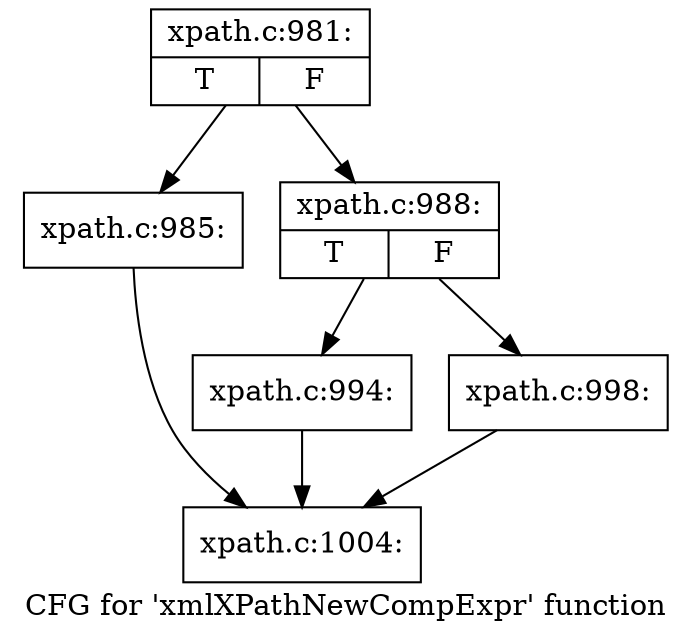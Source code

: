 digraph "CFG for 'xmlXPathNewCompExpr' function" {
	label="CFG for 'xmlXPathNewCompExpr' function";

	Node0x55e6b2aec3a0 [shape=record,label="{xpath.c:981:|{<s0>T|<s1>F}}"];
	Node0x55e6b2aec3a0 -> Node0x55e6b2af5960;
	Node0x55e6b2aec3a0 -> Node0x55e6b2afea90;
	Node0x55e6b2af5960 [shape=record,label="{xpath.c:985:}"];
	Node0x55e6b2af5960 -> Node0x55e6b2aec3f0;
	Node0x55e6b2afea90 [shape=record,label="{xpath.c:988:|{<s0>T|<s1>F}}"];
	Node0x55e6b2afea90 -> Node0x55e6b2affe70;
	Node0x55e6b2afea90 -> Node0x55e6b2affec0;
	Node0x55e6b2affe70 [shape=record,label="{xpath.c:994:}"];
	Node0x55e6b2affe70 -> Node0x55e6b2aec3f0;
	Node0x55e6b2affec0 [shape=record,label="{xpath.c:998:}"];
	Node0x55e6b2affec0 -> Node0x55e6b2aec3f0;
	Node0x55e6b2aec3f0 [shape=record,label="{xpath.c:1004:}"];
}
